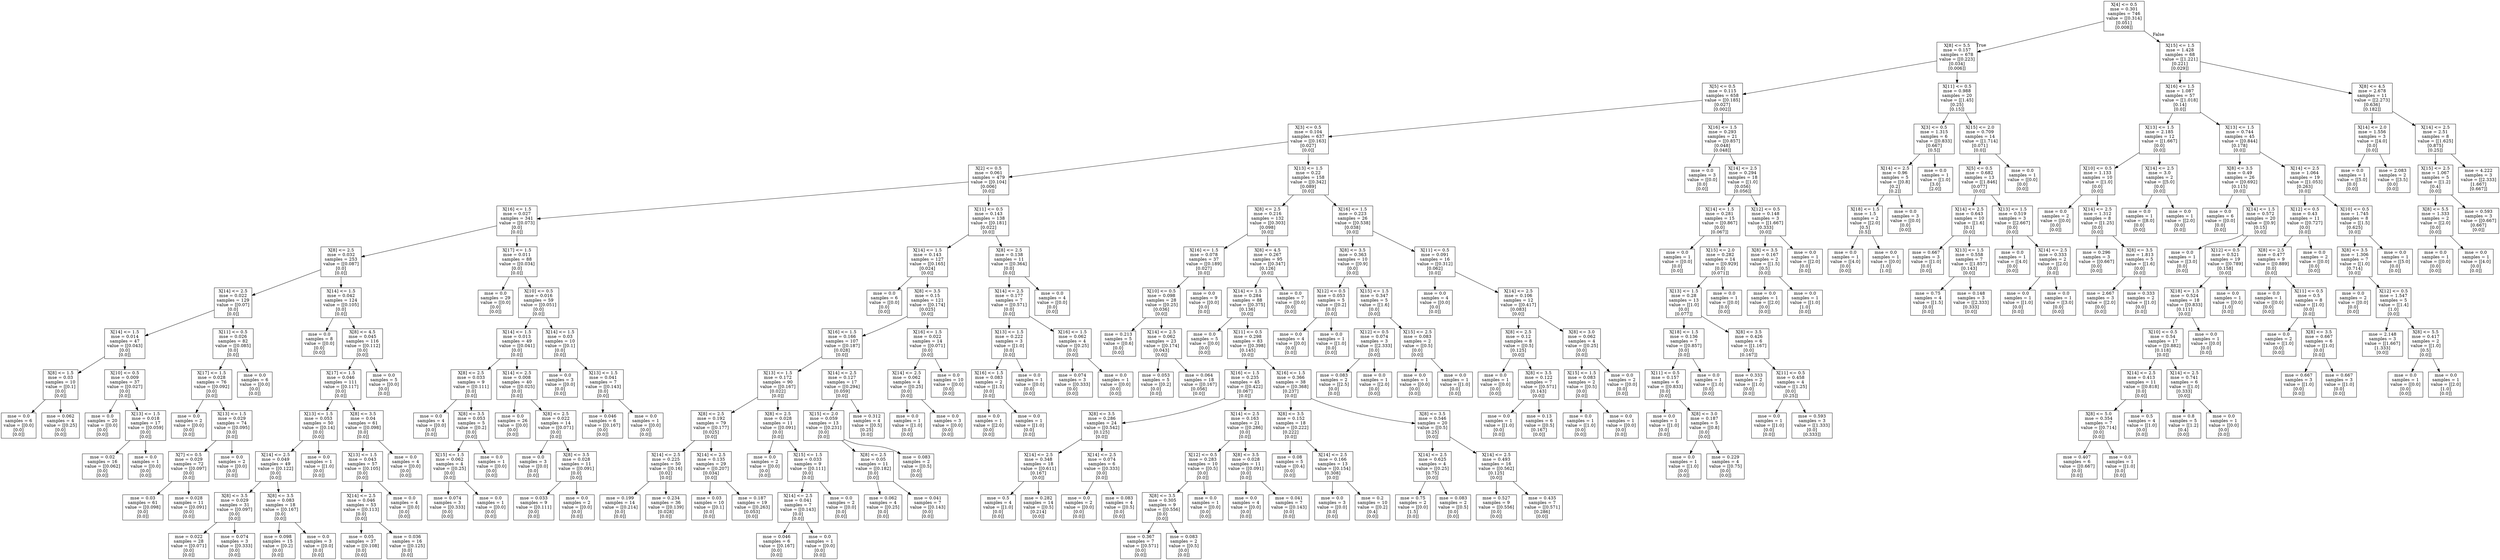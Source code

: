 digraph Tree {
node [shape=box] ;
0 [label="X[4] <= 0.5\nmse = 0.301\nsamples = 746\nvalue = [[0.314]\n[0.051]\n[0.008]]"] ;
1 [label="X[8] <= 5.5\nmse = 0.157\nsamples = 678\nvalue = [[0.223]\n[0.034]\n[0.006]]"] ;
0 -> 1 [labeldistance=2.5, labelangle=45, headlabel="True"] ;
2 [label="X[5] <= 0.5\nmse = 0.115\nsamples = 658\nvalue = [[0.185]\n[0.027]\n[0.002]]"] ;
1 -> 2 ;
3 [label="X[3] <= 0.5\nmse = 0.104\nsamples = 637\nvalue = [[0.163]\n[0.027]\n[0.0]]"] ;
2 -> 3 ;
4 [label="X[2] <= 0.5\nmse = 0.061\nsamples = 479\nvalue = [[0.104]\n[0.006]\n[0.0]]"] ;
3 -> 4 ;
5 [label="X[16] <= 1.5\nmse = 0.027\nsamples = 341\nvalue = [[0.073]\n[0.0]\n[0.0]]"] ;
4 -> 5 ;
6 [label="X[8] <= 2.5\nmse = 0.032\nsamples = 253\nvalue = [[0.087]\n[0.0]\n[0.0]]"] ;
5 -> 6 ;
7 [label="X[14] <= 2.5\nmse = 0.022\nsamples = 129\nvalue = [[0.07]\n[0.0]\n[0.0]]"] ;
6 -> 7 ;
8 [label="X[14] <= 1.5\nmse = 0.014\nsamples = 47\nvalue = [[0.043]\n[0.0]\n[0.0]]"] ;
7 -> 8 ;
9 [label="X[8] <= 1.5\nmse = 0.03\nsamples = 10\nvalue = [[0.1]\n[0.0]\n[0.0]]"] ;
8 -> 9 ;
10 [label="mse = 0.0\nsamples = 6\nvalue = [[0.0]\n[0.0]\n[0.0]]"] ;
9 -> 10 ;
11 [label="mse = 0.062\nsamples = 4\nvalue = [[0.25]\n[0.0]\n[0.0]]"] ;
9 -> 11 ;
12 [label="X[10] <= 0.5\nmse = 0.009\nsamples = 37\nvalue = [[0.027]\n[0.0]\n[0.0]]"] ;
8 -> 12 ;
13 [label="mse = 0.0\nsamples = 20\nvalue = [[0.0]\n[0.0]\n[0.0]]"] ;
12 -> 13 ;
14 [label="X[13] <= 1.5\nmse = 0.018\nsamples = 17\nvalue = [[0.059]\n[0.0]\n[0.0]]"] ;
12 -> 14 ;
15 [label="mse = 0.02\nsamples = 16\nvalue = [[0.062]\n[0.0]\n[0.0]]"] ;
14 -> 15 ;
16 [label="mse = 0.0\nsamples = 1\nvalue = [[0.0]\n[0.0]\n[0.0]]"] ;
14 -> 16 ;
17 [label="X[11] <= 0.5\nmse = 0.026\nsamples = 82\nvalue = [[0.085]\n[0.0]\n[0.0]]"] ;
7 -> 17 ;
18 [label="X[17] <= 1.5\nmse = 0.028\nsamples = 76\nvalue = [[0.092]\n[0.0]\n[0.0]]"] ;
17 -> 18 ;
19 [label="mse = 0.0\nsamples = 2\nvalue = [[0.0]\n[0.0]\n[0.0]]"] ;
18 -> 19 ;
20 [label="X[13] <= 1.5\nmse = 0.029\nsamples = 74\nvalue = [[0.095]\n[0.0]\n[0.0]]"] ;
18 -> 20 ;
21 [label="X[7] <= 0.5\nmse = 0.029\nsamples = 72\nvalue = [[0.097]\n[0.0]\n[0.0]]"] ;
20 -> 21 ;
22 [label="mse = 0.03\nsamples = 61\nvalue = [[0.098]\n[0.0]\n[0.0]]"] ;
21 -> 22 ;
23 [label="mse = 0.028\nsamples = 11\nvalue = [[0.091]\n[0.0]\n[0.0]]"] ;
21 -> 23 ;
24 [label="mse = 0.0\nsamples = 2\nvalue = [[0.0]\n[0.0]\n[0.0]]"] ;
20 -> 24 ;
25 [label="mse = 0.0\nsamples = 6\nvalue = [[0.0]\n[0.0]\n[0.0]]"] ;
17 -> 25 ;
26 [label="X[14] <= 1.5\nmse = 0.042\nsamples = 124\nvalue = [[0.105]\n[0.0]\n[0.0]]"] ;
6 -> 26 ;
27 [label="mse = 0.0\nsamples = 8\nvalue = [[0.0]\n[0.0]\n[0.0]]"] ;
26 -> 27 ;
28 [label="X[8] <= 4.5\nmse = 0.045\nsamples = 116\nvalue = [[0.112]\n[0.0]\n[0.0]]"] ;
26 -> 28 ;
29 [label="X[17] <= 1.5\nmse = 0.046\nsamples = 111\nvalue = [[0.117]\n[0.0]\n[0.0]]"] ;
28 -> 29 ;
30 [label="X[13] <= 1.5\nmse = 0.053\nsamples = 50\nvalue = [[0.14]\n[0.0]\n[0.0]]"] ;
29 -> 30 ;
31 [label="X[14] <= 2.5\nmse = 0.049\nsamples = 49\nvalue = [[0.122]\n[0.0]\n[0.0]]"] ;
30 -> 31 ;
32 [label="X[8] <= 3.5\nmse = 0.029\nsamples = 31\nvalue = [[0.097]\n[0.0]\n[0.0]]"] ;
31 -> 32 ;
33 [label="mse = 0.022\nsamples = 28\nvalue = [[0.071]\n[0.0]\n[0.0]]"] ;
32 -> 33 ;
34 [label="mse = 0.074\nsamples = 3\nvalue = [[0.333]\n[0.0]\n[0.0]]"] ;
32 -> 34 ;
35 [label="X[8] <= 3.5\nmse = 0.083\nsamples = 18\nvalue = [[0.167]\n[0.0]\n[0.0]]"] ;
31 -> 35 ;
36 [label="mse = 0.098\nsamples = 15\nvalue = [[0.2]\n[0.0]\n[0.0]]"] ;
35 -> 36 ;
37 [label="mse = 0.0\nsamples = 3\nvalue = [[0.0]\n[0.0]\n[0.0]]"] ;
35 -> 37 ;
38 [label="mse = 0.0\nsamples = 1\nvalue = [[1.0]\n[0.0]\n[0.0]]"] ;
30 -> 38 ;
39 [label="X[8] <= 3.5\nmse = 0.04\nsamples = 61\nvalue = [[0.098]\n[0.0]\n[0.0]]"] ;
29 -> 39 ;
40 [label="X[13] <= 1.5\nmse = 0.043\nsamples = 57\nvalue = [[0.105]\n[0.0]\n[0.0]]"] ;
39 -> 40 ;
41 [label="X[14] <= 2.5\nmse = 0.046\nsamples = 53\nvalue = [[0.113]\n[0.0]\n[0.0]]"] ;
40 -> 41 ;
42 [label="mse = 0.05\nsamples = 37\nvalue = [[0.108]\n[0.0]\n[0.0]]"] ;
41 -> 42 ;
43 [label="mse = 0.036\nsamples = 16\nvalue = [[0.125]\n[0.0]\n[0.0]]"] ;
41 -> 43 ;
44 [label="mse = 0.0\nsamples = 4\nvalue = [[0.0]\n[0.0]\n[0.0]]"] ;
40 -> 44 ;
45 [label="mse = 0.0\nsamples = 4\nvalue = [[0.0]\n[0.0]\n[0.0]]"] ;
39 -> 45 ;
46 [label="mse = 0.0\nsamples = 5\nvalue = [[0.0]\n[0.0]\n[0.0]]"] ;
28 -> 46 ;
47 [label="X[17] <= 1.5\nmse = 0.011\nsamples = 88\nvalue = [[0.034]\n[0.0]\n[0.0]]"] ;
5 -> 47 ;
48 [label="mse = 0.0\nsamples = 29\nvalue = [[0.0]\n[0.0]\n[0.0]]"] ;
47 -> 48 ;
49 [label="X[10] <= 0.5\nmse = 0.016\nsamples = 59\nvalue = [[0.051]\n[0.0]\n[0.0]]"] ;
47 -> 49 ;
50 [label="X[14] <= 1.5\nmse = 0.013\nsamples = 49\nvalue = [[0.041]\n[0.0]\n[0.0]]"] ;
49 -> 50 ;
51 [label="X[8] <= 2.5\nmse = 0.033\nsamples = 9\nvalue = [[0.111]\n[0.0]\n[0.0]]"] ;
50 -> 51 ;
52 [label="mse = 0.0\nsamples = 4\nvalue = [[0.0]\n[0.0]\n[0.0]]"] ;
51 -> 52 ;
53 [label="X[8] <= 3.5\nmse = 0.053\nsamples = 5\nvalue = [[0.2]\n[0.0]\n[0.0]]"] ;
51 -> 53 ;
54 [label="X[15] <= 1.5\nmse = 0.062\nsamples = 4\nvalue = [[0.25]\n[0.0]\n[0.0]]"] ;
53 -> 54 ;
55 [label="mse = 0.074\nsamples = 3\nvalue = [[0.333]\n[0.0]\n[0.0]]"] ;
54 -> 55 ;
56 [label="mse = 0.0\nsamples = 1\nvalue = [[0.0]\n[0.0]\n[0.0]]"] ;
54 -> 56 ;
57 [label="mse = 0.0\nsamples = 1\nvalue = [[0.0]\n[0.0]\n[0.0]]"] ;
53 -> 57 ;
58 [label="X[14] <= 2.5\nmse = 0.008\nsamples = 40\nvalue = [[0.025]\n[0.0]\n[0.0]]"] ;
50 -> 58 ;
59 [label="mse = 0.0\nsamples = 26\nvalue = [[0.0]\n[0.0]\n[0.0]]"] ;
58 -> 59 ;
60 [label="X[8] <= 2.5\nmse = 0.022\nsamples = 14\nvalue = [[0.071]\n[0.0]\n[0.0]]"] ;
58 -> 60 ;
61 [label="mse = 0.0\nsamples = 3\nvalue = [[0.0]\n[0.0]\n[0.0]]"] ;
60 -> 61 ;
62 [label="X[8] <= 3.5\nmse = 0.028\nsamples = 11\nvalue = [[0.091]\n[0.0]\n[0.0]]"] ;
60 -> 62 ;
63 [label="mse = 0.033\nsamples = 9\nvalue = [[0.111]\n[0.0]\n[0.0]]"] ;
62 -> 63 ;
64 [label="mse = 0.0\nsamples = 2\nvalue = [[0.0]\n[0.0]\n[0.0]]"] ;
62 -> 64 ;
65 [label="X[14] <= 1.5\nmse = 0.03\nsamples = 10\nvalue = [[0.1]\n[0.0]\n[0.0]]"] ;
49 -> 65 ;
66 [label="mse = 0.0\nsamples = 3\nvalue = [[0.0]\n[0.0]\n[0.0]]"] ;
65 -> 66 ;
67 [label="X[13] <= 1.5\nmse = 0.041\nsamples = 7\nvalue = [[0.143]\n[0.0]\n[0.0]]"] ;
65 -> 67 ;
68 [label="mse = 0.046\nsamples = 6\nvalue = [[0.167]\n[0.0]\n[0.0]]"] ;
67 -> 68 ;
69 [label="mse = 0.0\nsamples = 1\nvalue = [[0.0]\n[0.0]\n[0.0]]"] ;
67 -> 69 ;
70 [label="X[11] <= 0.5\nmse = 0.143\nsamples = 138\nvalue = [[0.181]\n[0.022]\n[0.0]]"] ;
4 -> 70 ;
71 [label="X[14] <= 1.5\nmse = 0.143\nsamples = 127\nvalue = [[0.165]\n[0.024]\n[0.0]]"] ;
70 -> 71 ;
72 [label="mse = 0.0\nsamples = 6\nvalue = [[0.0]\n[0.0]\n[0.0]]"] ;
71 -> 72 ;
73 [label="X[8] <= 3.5\nmse = 0.15\nsamples = 121\nvalue = [[0.174]\n[0.025]\n[0.0]]"] ;
71 -> 73 ;
74 [label="X[16] <= 1.5\nmse = 0.166\nsamples = 107\nvalue = [[0.187]\n[0.028]\n[0.0]]"] ;
73 -> 74 ;
75 [label="X[13] <= 1.5\nmse = 0.172\nsamples = 90\nvalue = [[0.167]\n[0.022]\n[0.0]]"] ;
74 -> 75 ;
76 [label="X[8] <= 2.5\nmse = 0.192\nsamples = 79\nvalue = [[0.177]\n[0.025]\n[0.0]]"] ;
75 -> 76 ;
77 [label="X[14] <= 2.5\nmse = 0.225\nsamples = 50\nvalue = [[0.16]\n[0.02]\n[0.0]]"] ;
76 -> 77 ;
78 [label="mse = 0.199\nsamples = 14\nvalue = [[0.214]\n[0.0]\n[0.0]]"] ;
77 -> 78 ;
79 [label="mse = 0.234\nsamples = 36\nvalue = [[0.139]\n[0.028]\n[0.0]]"] ;
77 -> 79 ;
80 [label="X[14] <= 2.5\nmse = 0.135\nsamples = 29\nvalue = [[0.207]\n[0.034]\n[0.0]]"] ;
76 -> 80 ;
81 [label="mse = 0.03\nsamples = 10\nvalue = [[0.1]\n[0.0]\n[0.0]]"] ;
80 -> 81 ;
82 [label="mse = 0.187\nsamples = 19\nvalue = [[0.263]\n[0.053]\n[0.0]]"] ;
80 -> 82 ;
83 [label="X[8] <= 2.5\nmse = 0.028\nsamples = 11\nvalue = [[0.091]\n[0.0]\n[0.0]]"] ;
75 -> 83 ;
84 [label="mse = 0.0\nsamples = 2\nvalue = [[0.0]\n[0.0]\n[0.0]]"] ;
83 -> 84 ;
85 [label="X[15] <= 1.5\nmse = 0.033\nsamples = 9\nvalue = [[0.111]\n[0.0]\n[0.0]]"] ;
83 -> 85 ;
86 [label="X[14] <= 2.5\nmse = 0.041\nsamples = 7\nvalue = [[0.143]\n[0.0]\n[0.0]]"] ;
85 -> 86 ;
87 [label="mse = 0.046\nsamples = 6\nvalue = [[0.167]\n[0.0]\n[0.0]]"] ;
86 -> 87 ;
88 [label="mse = 0.0\nsamples = 1\nvalue = [[0.0]\n[0.0]\n[0.0]]"] ;
86 -> 88 ;
89 [label="mse = 0.0\nsamples = 2\nvalue = [[0.0]\n[0.0]\n[0.0]]"] ;
85 -> 89 ;
90 [label="X[14] <= 2.5\nmse = 0.127\nsamples = 17\nvalue = [[0.294]\n[0.059]\n[0.0]]"] ;
74 -> 90 ;
91 [label="X[15] <= 2.0\nmse = 0.059\nsamples = 13\nvalue = [[0.231]\n[0.0]\n[0.0]]"] ;
90 -> 91 ;
92 [label="X[8] <= 2.5\nmse = 0.05\nsamples = 11\nvalue = [[0.182]\n[0.0]\n[0.0]]"] ;
91 -> 92 ;
93 [label="mse = 0.062\nsamples = 4\nvalue = [[0.25]\n[0.0]\n[0.0]]"] ;
92 -> 93 ;
94 [label="mse = 0.041\nsamples = 7\nvalue = [[0.143]\n[0.0]\n[0.0]]"] ;
92 -> 94 ;
95 [label="mse = 0.083\nsamples = 2\nvalue = [[0.5]\n[0.0]\n[0.0]]"] ;
91 -> 95 ;
96 [label="mse = 0.312\nsamples = 4\nvalue = [[0.5]\n[0.25]\n[0.0]]"] ;
90 -> 96 ;
97 [label="X[16] <= 1.5\nmse = 0.022\nsamples = 14\nvalue = [[0.071]\n[0.0]\n[0.0]]"] ;
73 -> 97 ;
98 [label="X[14] <= 2.5\nmse = 0.062\nsamples = 4\nvalue = [[0.25]\n[0.0]\n[0.0]]"] ;
97 -> 98 ;
99 [label="mse = 0.0\nsamples = 1\nvalue = [[1.0]\n[0.0]\n[0.0]]"] ;
98 -> 99 ;
100 [label="mse = 0.0\nsamples = 3\nvalue = [[0.0]\n[0.0]\n[0.0]]"] ;
98 -> 100 ;
101 [label="mse = 0.0\nsamples = 10\nvalue = [[0.0]\n[0.0]\n[0.0]]"] ;
97 -> 101 ;
102 [label="X[8] <= 2.5\nmse = 0.138\nsamples = 11\nvalue = [[0.364]\n[0.0]\n[0.0]]"] ;
70 -> 102 ;
103 [label="X[14] <= 2.5\nmse = 0.177\nsamples = 7\nvalue = [[0.571]\n[0.0]\n[0.0]]"] ;
102 -> 103 ;
104 [label="X[13] <= 1.5\nmse = 0.222\nsamples = 3\nvalue = [[1.0]\n[0.0]\n[0.0]]"] ;
103 -> 104 ;
105 [label="X[16] <= 1.5\nmse = 0.083\nsamples = 2\nvalue = [[1.5]\n[0.0]\n[0.0]]"] ;
104 -> 105 ;
106 [label="mse = 0.0\nsamples = 1\nvalue = [[2.0]\n[0.0]\n[0.0]]"] ;
105 -> 106 ;
107 [label="mse = 0.0\nsamples = 1\nvalue = [[1.0]\n[0.0]\n[0.0]]"] ;
105 -> 107 ;
108 [label="mse = 0.0\nsamples = 1\nvalue = [[0.0]\n[0.0]\n[0.0]]"] ;
104 -> 108 ;
109 [label="X[16] <= 1.5\nmse = 0.062\nsamples = 4\nvalue = [[0.25]\n[0.0]\n[0.0]]"] ;
103 -> 109 ;
110 [label="mse = 0.074\nsamples = 3\nvalue = [[0.333]\n[0.0]\n[0.0]]"] ;
109 -> 110 ;
111 [label="mse = 0.0\nsamples = 1\nvalue = [[0.0]\n[0.0]\n[0.0]]"] ;
109 -> 111 ;
112 [label="mse = 0.0\nsamples = 4\nvalue = [[0.0]\n[0.0]\n[0.0]]"] ;
102 -> 112 ;
113 [label="X[13] <= 1.5\nmse = 0.22\nsamples = 158\nvalue = [[0.342]\n[0.089]\n[0.0]]"] ;
3 -> 113 ;
114 [label="X[8] <= 2.5\nmse = 0.216\nsamples = 132\nvalue = [[0.303]\n[0.098]\n[0.0]]"] ;
113 -> 114 ;
115 [label="X[16] <= 1.5\nmse = 0.078\nsamples = 37\nvalue = [[0.189]\n[0.027]\n[0.0]]"] ;
114 -> 115 ;
116 [label="X[10] <= 0.5\nmse = 0.098\nsamples = 28\nvalue = [[0.25]\n[0.036]\n[0.0]]"] ;
115 -> 116 ;
117 [label="mse = 0.213\nsamples = 5\nvalue = [[0.6]\n[0.0]\n[0.0]]"] ;
116 -> 117 ;
118 [label="X[14] <= 2.5\nmse = 0.062\nsamples = 23\nvalue = [[0.174]\n[0.043]\n[0.0]]"] ;
116 -> 118 ;
119 [label="mse = 0.053\nsamples = 5\nvalue = [[0.2]\n[0.0]\n[0.0]]"] ;
118 -> 119 ;
120 [label="mse = 0.064\nsamples = 18\nvalue = [[0.167]\n[0.056]\n[0.0]]"] ;
118 -> 120 ;
121 [label="mse = 0.0\nsamples = 9\nvalue = [[0.0]\n[0.0]\n[0.0]]"] ;
115 -> 121 ;
122 [label="X[8] <= 4.5\nmse = 0.267\nsamples = 95\nvalue = [[0.347]\n[0.126]\n[0.0]]"] ;
114 -> 122 ;
123 [label="X[14] <= 1.5\nmse = 0.284\nsamples = 88\nvalue = [[0.375]\n[0.136]\n[0.0]]"] ;
122 -> 123 ;
124 [label="mse = 0.0\nsamples = 5\nvalue = [[0.0]\n[0.0]\n[0.0]]"] ;
123 -> 124 ;
125 [label="X[11] <= 0.5\nmse = 0.298\nsamples = 83\nvalue = [[0.398]\n[0.145]\n[0.0]]"] ;
123 -> 125 ;
126 [label="X[16] <= 1.5\nmse = 0.235\nsamples = 45\nvalue = [[0.422]\n[0.067]\n[0.0]]"] ;
125 -> 126 ;
127 [label="X[8] <= 3.5\nmse = 0.286\nsamples = 24\nvalue = [[0.542]\n[0.125]\n[0.0]]"] ;
126 -> 127 ;
128 [label="X[14] <= 2.5\nmse = 0.348\nsamples = 18\nvalue = [[0.611]\n[0.167]\n[0.0]]"] ;
127 -> 128 ;
129 [label="mse = 0.5\nsamples = 4\nvalue = [[1.0]\n[0.0]\n[0.0]]"] ;
128 -> 129 ;
130 [label="mse = 0.282\nsamples = 14\nvalue = [[0.5]\n[0.214]\n[0.0]]"] ;
128 -> 130 ;
131 [label="X[14] <= 2.5\nmse = 0.074\nsamples = 6\nvalue = [[0.333]\n[0.0]\n[0.0]]"] ;
127 -> 131 ;
132 [label="mse = 0.0\nsamples = 2\nvalue = [[0.0]\n[0.0]\n[0.0]]"] ;
131 -> 132 ;
133 [label="mse = 0.083\nsamples = 4\nvalue = [[0.5]\n[0.0]\n[0.0]]"] ;
131 -> 133 ;
134 [label="X[14] <= 2.5\nmse = 0.163\nsamples = 21\nvalue = [[0.286]\n[0.0]\n[0.0]]"] ;
126 -> 134 ;
135 [label="X[12] <= 0.5\nmse = 0.283\nsamples = 10\nvalue = [[0.5]\n[0.0]\n[0.0]]"] ;
134 -> 135 ;
136 [label="X[8] <= 3.5\nmse = 0.305\nsamples = 9\nvalue = [[0.556]\n[0.0]\n[0.0]]"] ;
135 -> 136 ;
137 [label="mse = 0.367\nsamples = 7\nvalue = [[0.571]\n[0.0]\n[0.0]]"] ;
136 -> 137 ;
138 [label="mse = 0.083\nsamples = 2\nvalue = [[0.5]\n[0.0]\n[0.0]]"] ;
136 -> 138 ;
139 [label="mse = 0.0\nsamples = 1\nvalue = [[0.0]\n[0.0]\n[0.0]]"] ;
135 -> 139 ;
140 [label="X[8] <= 3.5\nmse = 0.028\nsamples = 11\nvalue = [[0.091]\n[0.0]\n[0.0]]"] ;
134 -> 140 ;
141 [label="mse = 0.0\nsamples = 4\nvalue = [[0.0]\n[0.0]\n[0.0]]"] ;
140 -> 141 ;
142 [label="mse = 0.041\nsamples = 7\nvalue = [[0.143]\n[0.0]\n[0.0]]"] ;
140 -> 142 ;
143 [label="X[16] <= 1.5\nmse = 0.366\nsamples = 38\nvalue = [[0.368]\n[0.237]\n[0.0]]"] ;
125 -> 143 ;
144 [label="X[8] <= 3.5\nmse = 0.152\nsamples = 18\nvalue = [[0.222]\n[0.222]\n[0.0]]"] ;
143 -> 144 ;
145 [label="mse = 0.08\nsamples = 5\nvalue = [[0.4]\n[0.0]\n[0.0]]"] ;
144 -> 145 ;
146 [label="X[14] <= 2.5\nmse = 0.166\nsamples = 13\nvalue = [[0.154]\n[0.308]\n[0.0]]"] ;
144 -> 146 ;
147 [label="mse = 0.0\nsamples = 3\nvalue = [[0.0]\n[0.0]\n[0.0]]"] ;
146 -> 147 ;
148 [label="mse = 0.2\nsamples = 10\nvalue = [[0.2]\n[0.4]\n[0.0]]"] ;
146 -> 148 ;
149 [label="X[8] <= 3.5\nmse = 0.546\nsamples = 20\nvalue = [[0.5]\n[0.25]\n[0.0]]"] ;
143 -> 149 ;
150 [label="X[14] <= 2.5\nmse = 0.625\nsamples = 4\nvalue = [[0.25]\n[0.75]\n[0.0]]"] ;
149 -> 150 ;
151 [label="mse = 0.75\nsamples = 2\nvalue = [[0.0]\n[1.5]\n[0.0]]"] ;
150 -> 151 ;
152 [label="mse = 0.083\nsamples = 2\nvalue = [[0.5]\n[0.0]\n[0.0]]"] ;
150 -> 152 ;
153 [label="X[14] <= 2.5\nmse = 0.493\nsamples = 16\nvalue = [[0.562]\n[0.125]\n[0.0]]"] ;
149 -> 153 ;
154 [label="mse = 0.527\nsamples = 9\nvalue = [[0.556]\n[0.0]\n[0.0]]"] ;
153 -> 154 ;
155 [label="mse = 0.435\nsamples = 7\nvalue = [[0.571]\n[0.286]\n[0.0]]"] ;
153 -> 155 ;
156 [label="mse = 0.0\nsamples = 7\nvalue = [[0.0]\n[0.0]\n[0.0]]"] ;
122 -> 156 ;
157 [label="X[16] <= 1.5\nmse = 0.223\nsamples = 26\nvalue = [[0.538]\n[0.038]\n[0.0]]"] ;
113 -> 157 ;
158 [label="X[8] <= 3.5\nmse = 0.363\nsamples = 10\nvalue = [[0.9]\n[0.0]\n[0.0]]"] ;
157 -> 158 ;
159 [label="X[12] <= 0.5\nmse = 0.053\nsamples = 5\nvalue = [[0.2]\n[0.0]\n[0.0]]"] ;
158 -> 159 ;
160 [label="mse = 0.0\nsamples = 4\nvalue = [[0.0]\n[0.0]\n[0.0]]"] ;
159 -> 160 ;
161 [label="mse = 0.0\nsamples = 1\nvalue = [[1.0]\n[0.0]\n[0.0]]"] ;
159 -> 161 ;
162 [label="X[15] <= 1.5\nmse = 0.347\nsamples = 5\nvalue = [[1.6]\n[0.0]\n[0.0]]"] ;
158 -> 162 ;
163 [label="X[12] <= 0.5\nmse = 0.074\nsamples = 3\nvalue = [[2.333]\n[0.0]\n[0.0]]"] ;
162 -> 163 ;
164 [label="mse = 0.083\nsamples = 2\nvalue = [[2.5]\n[0.0]\n[0.0]]"] ;
163 -> 164 ;
165 [label="mse = 0.0\nsamples = 1\nvalue = [[2.0]\n[0.0]\n[0.0]]"] ;
163 -> 165 ;
166 [label="X[15] <= 2.5\nmse = 0.083\nsamples = 2\nvalue = [[0.5]\n[0.0]\n[0.0]]"] ;
162 -> 166 ;
167 [label="mse = 0.0\nsamples = 1\nvalue = [[0.0]\n[0.0]\n[0.0]]"] ;
166 -> 167 ;
168 [label="mse = 0.0\nsamples = 1\nvalue = [[1.0]\n[0.0]\n[0.0]]"] ;
166 -> 168 ;
169 [label="X[11] <= 0.5\nmse = 0.091\nsamples = 16\nvalue = [[0.312]\n[0.062]\n[0.0]]"] ;
157 -> 169 ;
170 [label="mse = 0.0\nsamples = 4\nvalue = [[0.0]\n[0.0]\n[0.0]]"] ;
169 -> 170 ;
171 [label="X[14] <= 2.5\nmse = 0.106\nsamples = 12\nvalue = [[0.417]\n[0.083]\n[0.0]]"] ;
169 -> 171 ;
172 [label="X[8] <= 2.5\nmse = 0.12\nsamples = 8\nvalue = [[0.5]\n[0.125]\n[0.0]]"] ;
171 -> 172 ;
173 [label="mse = 0.0\nsamples = 1\nvalue = [[0.0]\n[0.0]\n[0.0]]"] ;
172 -> 173 ;
174 [label="X[8] <= 3.5\nmse = 0.122\nsamples = 7\nvalue = [[0.571]\n[0.143]\n[0.0]]"] ;
172 -> 174 ;
175 [label="mse = 0.0\nsamples = 1\nvalue = [[1.0]\n[0.0]\n[0.0]]"] ;
174 -> 175 ;
176 [label="mse = 0.13\nsamples = 6\nvalue = [[0.5]\n[0.167]\n[0.0]]"] ;
174 -> 176 ;
177 [label="X[8] <= 3.0\nmse = 0.062\nsamples = 4\nvalue = [[0.25]\n[0.0]\n[0.0]]"] ;
171 -> 177 ;
178 [label="X[15] <= 1.5\nmse = 0.083\nsamples = 2\nvalue = [[0.5]\n[0.0]\n[0.0]]"] ;
177 -> 178 ;
179 [label="mse = 0.0\nsamples = 1\nvalue = [[1.0]\n[0.0]\n[0.0]]"] ;
178 -> 179 ;
180 [label="mse = 0.0\nsamples = 1\nvalue = [[0.0]\n[0.0]\n[0.0]]"] ;
178 -> 180 ;
181 [label="mse = 0.0\nsamples = 2\nvalue = [[0.0]\n[0.0]\n[0.0]]"] ;
177 -> 181 ;
182 [label="X[16] <= 1.5\nmse = 0.293\nsamples = 21\nvalue = [[0.857]\n[0.048]\n[0.048]]"] ;
2 -> 182 ;
183 [label="mse = 0.0\nsamples = 3\nvalue = [[0.0]\n[0.0]\n[0.0]]"] ;
182 -> 183 ;
184 [label="X[14] <= 2.5\nmse = 0.294\nsamples = 18\nvalue = [[1.0]\n[0.056]\n[0.056]]"] ;
182 -> 184 ;
185 [label="X[14] <= 1.5\nmse = 0.281\nsamples = 15\nvalue = [[0.867]\n[0.0]\n[0.067]]"] ;
184 -> 185 ;
186 [label="mse = 0.0\nsamples = 1\nvalue = [[0.0]\n[0.0]\n[0.0]]"] ;
185 -> 186 ;
187 [label="X[15] <= 2.0\nmse = 0.282\nsamples = 14\nvalue = [[0.929]\n[0.0]\n[0.071]]"] ;
185 -> 187 ;
188 [label="X[13] <= 1.5\nmse = 0.28\nsamples = 13\nvalue = [[1.0]\n[0.0]\n[0.077]]"] ;
187 -> 188 ;
189 [label="X[18] <= 1.5\nmse = 0.136\nsamples = 7\nvalue = [[0.857]\n[0.0]\n[0.0]]"] ;
188 -> 189 ;
190 [label="X[11] <= 0.5\nmse = 0.157\nsamples = 6\nvalue = [[0.833]\n[0.0]\n[0.0]]"] ;
189 -> 190 ;
191 [label="mse = 0.0\nsamples = 1\nvalue = [[1.0]\n[0.0]\n[0.0]]"] ;
190 -> 191 ;
192 [label="X[8] <= 3.0\nmse = 0.187\nsamples = 5\nvalue = [[0.8]\n[0.0]\n[0.0]]"] ;
190 -> 192 ;
193 [label="mse = 0.0\nsamples = 1\nvalue = [[1.0]\n[0.0]\n[0.0]]"] ;
192 -> 193 ;
194 [label="mse = 0.229\nsamples = 4\nvalue = [[0.75]\n[0.0]\n[0.0]]"] ;
192 -> 194 ;
195 [label="mse = 0.0\nsamples = 1\nvalue = [[1.0]\n[0.0]\n[0.0]]"] ;
189 -> 195 ;
196 [label="X[8] <= 3.5\nmse = 0.426\nsamples = 6\nvalue = [[1.167]\n[0.0]\n[0.167]]"] ;
188 -> 196 ;
197 [label="mse = 0.333\nsamples = 2\nvalue = [[1.0]\n[0.0]\n[0.0]]"] ;
196 -> 197 ;
198 [label="X[11] <= 0.5\nmse = 0.458\nsamples = 4\nvalue = [[1.25]\n[0.0]\n[0.25]]"] ;
196 -> 198 ;
199 [label="mse = 0.0\nsamples = 1\nvalue = [[1.0]\n[0.0]\n[0.0]]"] ;
198 -> 199 ;
200 [label="mse = 0.593\nsamples = 3\nvalue = [[1.333]\n[0.0]\n[0.333]]"] ;
198 -> 200 ;
201 [label="mse = 0.0\nsamples = 1\nvalue = [[0.0]\n[0.0]\n[0.0]]"] ;
187 -> 201 ;
202 [label="X[12] <= 0.5\nmse = 0.148\nsamples = 3\nvalue = [[1.667]\n[0.333]\n[0.0]]"] ;
184 -> 202 ;
203 [label="X[8] <= 3.5\nmse = 0.167\nsamples = 2\nvalue = [[1.5]\n[0.5]\n[0.0]]"] ;
202 -> 203 ;
204 [label="mse = 0.0\nsamples = 1\nvalue = [[2.0]\n[0.0]\n[0.0]]"] ;
203 -> 204 ;
205 [label="mse = 0.0\nsamples = 1\nvalue = [[1.0]\n[1.0]\n[0.0]]"] ;
203 -> 205 ;
206 [label="mse = 0.0\nsamples = 1\nvalue = [[2.0]\n[0.0]\n[0.0]]"] ;
202 -> 206 ;
207 [label="X[11] <= 0.5\nmse = 0.988\nsamples = 20\nvalue = [[1.45]\n[0.25]\n[0.15]]"] ;
1 -> 207 ;
208 [label="X[3] <= 0.5\nmse = 1.315\nsamples = 6\nvalue = [[0.833]\n[0.667]\n[0.5]]"] ;
207 -> 208 ;
209 [label="X[14] <= 2.5\nmse = 0.96\nsamples = 5\nvalue = [[0.8]\n[0.2]\n[0.2]]"] ;
208 -> 209 ;
210 [label="X[18] <= 1.5\nmse = 1.5\nsamples = 2\nvalue = [[2.0]\n[0.5]\n[0.5]]"] ;
209 -> 210 ;
211 [label="mse = 0.0\nsamples = 1\nvalue = [[4.0]\n[0.0]\n[0.0]]"] ;
210 -> 211 ;
212 [label="mse = 0.0\nsamples = 1\nvalue = [[0.0]\n[1.0]\n[1.0]]"] ;
210 -> 212 ;
213 [label="mse = 0.0\nsamples = 3\nvalue = [[0.0]\n[0.0]\n[0.0]]"] ;
209 -> 213 ;
214 [label="mse = 0.0\nsamples = 1\nvalue = [[1.0]\n[3.0]\n[2.0]]"] ;
208 -> 214 ;
215 [label="X[15] <= 2.0\nmse = 0.709\nsamples = 14\nvalue = [[1.714]\n[0.071]\n[0.0]]"] ;
207 -> 215 ;
216 [label="X[5] <= 0.5\nmse = 0.682\nsamples = 13\nvalue = [[1.846]\n[0.077]\n[0.0]]"] ;
215 -> 216 ;
217 [label="X[14] <= 2.5\nmse = 0.643\nsamples = 10\nvalue = [[1.6]\n[0.1]\n[0.0]]"] ;
216 -> 217 ;
218 [label="mse = 0.667\nsamples = 3\nvalue = [[1.0]\n[0.0]\n[0.0]]"] ;
217 -> 218 ;
219 [label="X[13] <= 1.5\nmse = 0.558\nsamples = 7\nvalue = [[1.857]\n[0.143]\n[0.0]]"] ;
217 -> 219 ;
220 [label="mse = 0.75\nsamples = 4\nvalue = [[1.5]\n[0.0]\n[0.0]]"] ;
219 -> 220 ;
221 [label="mse = 0.148\nsamples = 3\nvalue = [[2.333]\n[0.333]\n[0.0]]"] ;
219 -> 221 ;
222 [label="X[13] <= 1.5\nmse = 0.519\nsamples = 3\nvalue = [[2.667]\n[0.0]\n[0.0]]"] ;
216 -> 222 ;
223 [label="mse = 0.0\nsamples = 1\nvalue = [[4.0]\n[0.0]\n[0.0]]"] ;
222 -> 223 ;
224 [label="X[14] <= 2.5\nmse = 0.333\nsamples = 2\nvalue = [[2.0]\n[0.0]\n[0.0]]"] ;
222 -> 224 ;
225 [label="mse = 0.0\nsamples = 1\nvalue = [[1.0]\n[0.0]\n[0.0]]"] ;
224 -> 225 ;
226 [label="mse = 0.0\nsamples = 1\nvalue = [[3.0]\n[0.0]\n[0.0]]"] ;
224 -> 226 ;
227 [label="mse = 0.0\nsamples = 1\nvalue = [[0.0]\n[0.0]\n[0.0]]"] ;
215 -> 227 ;
228 [label="X[15] <= 1.5\nmse = 1.428\nsamples = 68\nvalue = [[1.221]\n[0.221]\n[0.029]]"] ;
0 -> 228 [labeldistance=2.5, labelangle=-45, headlabel="False"] ;
229 [label="X[16] <= 1.5\nmse = 1.087\nsamples = 57\nvalue = [[1.018]\n[0.14]\n[0.0]]"] ;
228 -> 229 ;
230 [label="X[13] <= 1.5\nmse = 2.185\nsamples = 12\nvalue = [[1.667]\n[0.0]\n[0.0]]"] ;
229 -> 230 ;
231 [label="X[10] <= 0.5\nmse = 1.133\nsamples = 10\nvalue = [[1.0]\n[0.0]\n[0.0]]"] ;
230 -> 231 ;
232 [label="mse = 0.0\nsamples = 2\nvalue = [[0.0]\n[0.0]\n[0.0]]"] ;
231 -> 232 ;
233 [label="X[14] <= 2.5\nmse = 1.312\nsamples = 8\nvalue = [[1.25]\n[0.0]\n[0.0]]"] ;
231 -> 233 ;
234 [label="mse = 0.296\nsamples = 3\nvalue = [[0.667]\n[0.0]\n[0.0]]"] ;
233 -> 234 ;
235 [label="X[8] <= 3.5\nmse = 1.813\nsamples = 5\nvalue = [[1.6]\n[0.0]\n[0.0]]"] ;
233 -> 235 ;
236 [label="mse = 2.667\nsamples = 3\nvalue = [[2.0]\n[0.0]\n[0.0]]"] ;
235 -> 236 ;
237 [label="mse = 0.333\nsamples = 2\nvalue = [[1.0]\n[0.0]\n[0.0]]"] ;
235 -> 237 ;
238 [label="X[14] <= 2.5\nmse = 3.0\nsamples = 2\nvalue = [[5.0]\n[0.0]\n[0.0]]"] ;
230 -> 238 ;
239 [label="mse = 0.0\nsamples = 1\nvalue = [[8.0]\n[0.0]\n[0.0]]"] ;
238 -> 239 ;
240 [label="mse = 0.0\nsamples = 1\nvalue = [[2.0]\n[0.0]\n[0.0]]"] ;
238 -> 240 ;
241 [label="X[13] <= 1.5\nmse = 0.744\nsamples = 45\nvalue = [[0.844]\n[0.178]\n[0.0]]"] ;
229 -> 241 ;
242 [label="X[8] <= 3.5\nmse = 0.49\nsamples = 26\nvalue = [[0.692]\n[0.115]\n[0.0]]"] ;
241 -> 242 ;
243 [label="mse = 0.0\nsamples = 6\nvalue = [[0.0]\n[0.0]\n[0.0]]"] ;
242 -> 243 ;
244 [label="X[14] <= 1.5\nmse = 0.572\nsamples = 20\nvalue = [[0.9]\n[0.15]\n[0.0]]"] ;
242 -> 244 ;
245 [label="mse = 0.0\nsamples = 1\nvalue = [[3.0]\n[0.0]\n[0.0]]"] ;
244 -> 245 ;
246 [label="X[12] <= 0.5\nmse = 0.521\nsamples = 19\nvalue = [[0.789]\n[0.158]\n[0.0]]"] ;
244 -> 246 ;
247 [label="X[18] <= 1.5\nmse = 0.524\nsamples = 18\nvalue = [[0.833]\n[0.111]\n[0.0]]"] ;
246 -> 247 ;
248 [label="X[10] <= 0.5\nmse = 0.54\nsamples = 17\nvalue = [[0.882]\n[0.118]\n[0.0]]"] ;
247 -> 248 ;
249 [label="X[14] <= 2.5\nmse = 0.413\nsamples = 11\nvalue = [[0.818]\n[0.0]\n[0.0]]"] ;
248 -> 249 ;
250 [label="X[8] <= 5.0\nmse = 0.354\nsamples = 7\nvalue = [[0.714]\n[0.0]\n[0.0]]"] ;
249 -> 250 ;
251 [label="mse = 0.407\nsamples = 6\nvalue = [[0.667]\n[0.0]\n[0.0]]"] ;
250 -> 251 ;
252 [label="mse = 0.0\nsamples = 1\nvalue = [[1.0]\n[0.0]\n[0.0]]"] ;
250 -> 252 ;
253 [label="mse = 0.5\nsamples = 4\nvalue = [[1.0]\n[0.0]\n[0.0]]"] ;
249 -> 253 ;
254 [label="X[14] <= 2.5\nmse = 0.741\nsamples = 6\nvalue = [[1.0]\n[0.333]\n[0.0]]"] ;
248 -> 254 ;
255 [label="mse = 0.8\nsamples = 5\nvalue = [[1.2]\n[0.4]\n[0.0]]"] ;
254 -> 255 ;
256 [label="mse = 0.0\nsamples = 1\nvalue = [[0.0]\n[0.0]\n[0.0]]"] ;
254 -> 256 ;
257 [label="mse = 0.0\nsamples = 1\nvalue = [[0.0]\n[0.0]\n[0.0]]"] ;
247 -> 257 ;
258 [label="mse = 0.0\nsamples = 1\nvalue = [[0.0]\n[1.0]\n[0.0]]"] ;
246 -> 258 ;
259 [label="X[14] <= 2.5\nmse = 1.064\nsamples = 19\nvalue = [[1.053]\n[0.263]\n[0.0]]"] ;
241 -> 259 ;
260 [label="X[12] <= 0.5\nmse = 0.43\nsamples = 11\nvalue = [[0.727]\n[0.0]\n[0.0]]"] ;
259 -> 260 ;
261 [label="X[8] <= 2.5\nmse = 0.477\nsamples = 9\nvalue = [[0.889]\n[0.0]\n[0.0]]"] ;
260 -> 261 ;
262 [label="mse = 0.0\nsamples = 1\nvalue = [[0.0]\n[0.0]\n[0.0]]"] ;
261 -> 262 ;
263 [label="X[11] <= 0.5\nmse = 0.5\nsamples = 8\nvalue = [[1.0]\n[0.0]\n[0.0]]"] ;
261 -> 263 ;
264 [label="mse = 0.0\nsamples = 2\nvalue = [[1.0]\n[0.0]\n[0.0]]"] ;
263 -> 264 ;
265 [label="X[8] <= 3.5\nmse = 0.667\nsamples = 6\nvalue = [[1.0]\n[0.0]\n[0.0]]"] ;
263 -> 265 ;
266 [label="mse = 0.667\nsamples = 3\nvalue = [[1.0]\n[0.0]\n[0.0]]"] ;
265 -> 266 ;
267 [label="mse = 0.667\nsamples = 3\nvalue = [[1.0]\n[0.0]\n[0.0]]"] ;
265 -> 267 ;
268 [label="mse = 0.0\nsamples = 2\nvalue = [[0.0]\n[0.0]\n[0.0]]"] ;
260 -> 268 ;
269 [label="X[10] <= 0.5\nmse = 1.745\nsamples = 8\nvalue = [[1.5]\n[0.625]\n[0.0]]"] ;
259 -> 269 ;
270 [label="X[8] <= 3.5\nmse = 1.306\nsamples = 7\nvalue = [[1.0]\n[0.714]\n[0.0]]"] ;
269 -> 270 ;
271 [label="mse = 0.0\nsamples = 2\nvalue = [[0.0]\n[0.0]\n[0.0]]"] ;
270 -> 271 ;
272 [label="X[12] <= 0.5\nmse = 1.547\nsamples = 5\nvalue = [[1.4]\n[1.0]\n[0.0]]"] ;
270 -> 272 ;
273 [label="mse = 2.148\nsamples = 3\nvalue = [[1.667]\n[1.333]\n[0.0]]"] ;
272 -> 273 ;
274 [label="X[8] <= 5.5\nmse = 0.417\nsamples = 2\nvalue = [[1.0]\n[0.5]\n[0.0]]"] ;
272 -> 274 ;
275 [label="mse = 0.0\nsamples = 1\nvalue = [[0.0]\n[0.0]\n[0.0]]"] ;
274 -> 275 ;
276 [label="mse = 0.0\nsamples = 1\nvalue = [[2.0]\n[1.0]\n[0.0]]"] ;
274 -> 276 ;
277 [label="mse = 0.0\nsamples = 1\nvalue = [[5.0]\n[0.0]\n[0.0]]"] ;
269 -> 277 ;
278 [label="X[8] <= 4.5\nmse = 2.678\nsamples = 11\nvalue = [[2.273]\n[0.636]\n[0.182]]"] ;
228 -> 278 ;
279 [label="X[14] <= 2.0\nmse = 1.556\nsamples = 3\nvalue = [[4.0]\n[0.0]\n[0.0]]"] ;
278 -> 279 ;
280 [label="mse = 0.0\nsamples = 1\nvalue = [[5.0]\n[0.0]\n[0.0]]"] ;
279 -> 280 ;
281 [label="mse = 2.083\nsamples = 2\nvalue = [[3.5]\n[0.0]\n[0.0]]"] ;
279 -> 281 ;
282 [label="X[14] <= 2.5\nmse = 2.51\nsamples = 8\nvalue = [[1.625]\n[0.875]\n[0.25]]"] ;
278 -> 282 ;
283 [label="X[15] <= 2.5\nmse = 1.067\nsamples = 5\nvalue = [[1.2]\n[0.4]\n[0.0]]"] ;
282 -> 283 ;
284 [label="X[8] <= 5.5\nmse = 1.333\nsamples = 2\nvalue = [[2.0]\n[0.0]\n[0.0]]"] ;
283 -> 284 ;
285 [label="mse = 0.0\nsamples = 1\nvalue = [[0.0]\n[0.0]\n[0.0]]"] ;
284 -> 285 ;
286 [label="mse = 0.0\nsamples = 1\nvalue = [[4.0]\n[0.0]\n[0.0]]"] ;
284 -> 286 ;
287 [label="mse = 0.593\nsamples = 3\nvalue = [[0.667]\n[0.667]\n[0.0]]"] ;
283 -> 287 ;
288 [label="mse = 4.222\nsamples = 3\nvalue = [[2.333]\n[1.667]\n[0.667]]"] ;
282 -> 288 ;
}